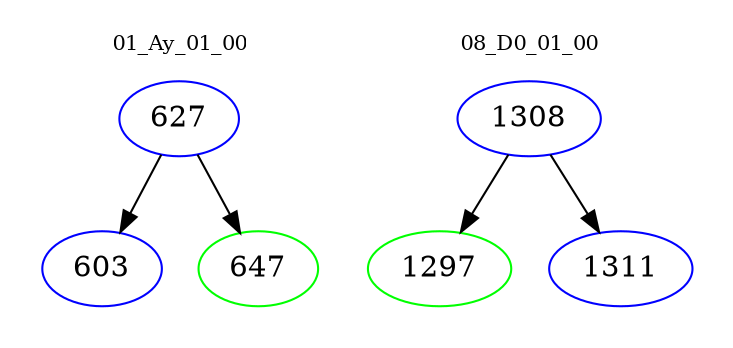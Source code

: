 digraph{
subgraph cluster_0 {
color = white
label = "01_Ay_01_00";
fontsize=10;
T0_627 [label="627", color="blue"]
T0_627 -> T0_603 [color="black"]
T0_603 [label="603", color="blue"]
T0_627 -> T0_647 [color="black"]
T0_647 [label="647", color="green"]
}
subgraph cluster_1 {
color = white
label = "08_D0_01_00";
fontsize=10;
T1_1308 [label="1308", color="blue"]
T1_1308 -> T1_1297 [color="black"]
T1_1297 [label="1297", color="green"]
T1_1308 -> T1_1311 [color="black"]
T1_1311 [label="1311", color="blue"]
}
}
